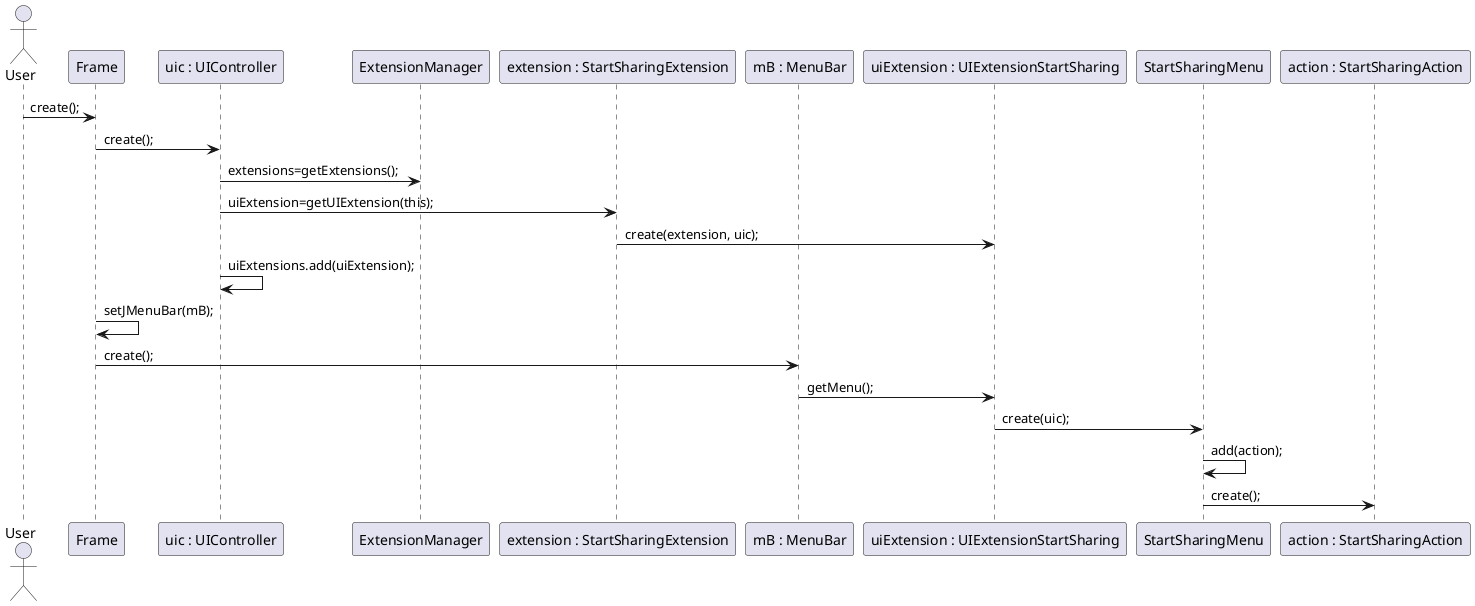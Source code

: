 @startuml doc-files/Extension_setup_ipc_01_01.png
 actor User
 participant "Frame" as fra 
 participant "uic : UIController" as uic
 participant "ExtensionManager" as em
 participant "extension : StartSharingExtension" as sse
 participant "mB : MenuBar" as mB
 participant "uiExtension : UIExtensionStartSharing" as uiess
 participant "StartSharingMenu" as ssm
 participant "action : StartSharingAction" as ssa
 User -> fra : create();
 fra -> uic : create();
 uic -> em : extensions=getExtensions();
 uic -> sse : uiExtension=getUIExtension(this);
 sse -> uiess : create(extension, uic);
 uic -> uic : uiExtensions.add(uiExtension);
 fra -> fra : setJMenuBar(mB);
 fra -> mB : create();
 mB -> uiess : getMenu();
 uiess -> ssm : create(uic);
 ssm -> ssm : add(action);
 ssm -> ssa : create();
@enduml
